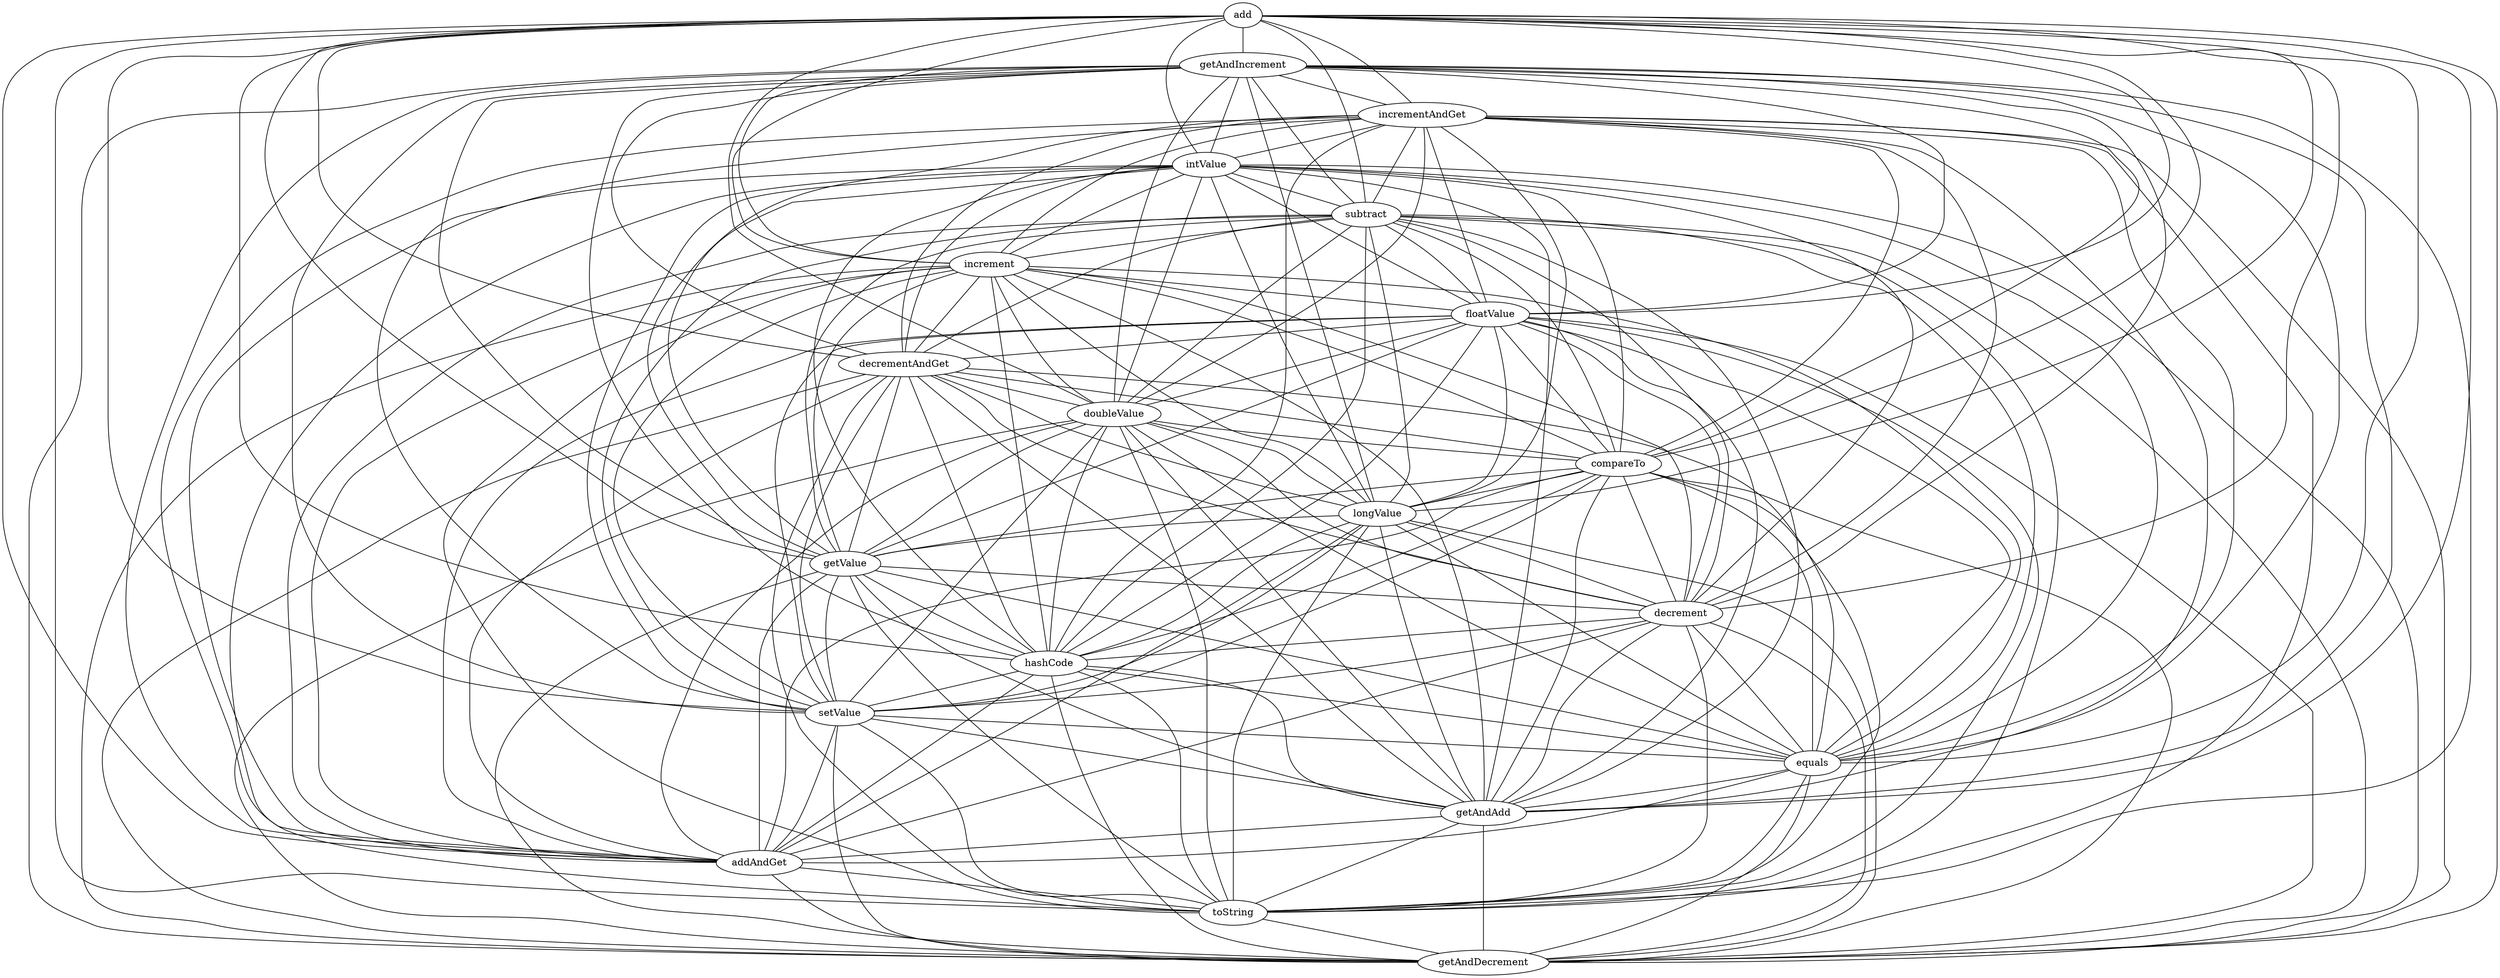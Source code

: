strict graph ip_map {
add--getAndIncrement;
add--incrementAndGet;
add--intValue;
add--subtract;
add--increment;
add--floatValue;
add--decrementAndGet;
add--doubleValue;
add--compareTo;
add--longValue;
add--getValue;
add--decrement;
add--hashCode;
add--setValue;
add--equals;
add--getAndAdd;
add--addAndGet;
add--toString;
add--getAndDecrement;
getAndIncrement--incrementAndGet;
getAndIncrement--intValue;
getAndIncrement--subtract;
getAndIncrement--increment;
getAndIncrement--floatValue;
getAndIncrement--decrementAndGet;
getAndIncrement--doubleValue;
getAndIncrement--compareTo;
getAndIncrement--longValue;
getAndIncrement--getValue;
getAndIncrement--decrement;
getAndIncrement--hashCode;
getAndIncrement--setValue;
getAndIncrement--equals;
getAndIncrement--getAndAdd;
getAndIncrement--addAndGet;
getAndIncrement--toString;
getAndIncrement--getAndDecrement;
incrementAndGet--intValue;
incrementAndGet--subtract;
incrementAndGet--increment;
incrementAndGet--floatValue;
incrementAndGet--decrementAndGet;
incrementAndGet--doubleValue;
incrementAndGet--compareTo;
incrementAndGet--longValue;
incrementAndGet--getValue;
incrementAndGet--decrement;
incrementAndGet--hashCode;
incrementAndGet--setValue;
incrementAndGet--equals;
incrementAndGet--getAndAdd;
incrementAndGet--addAndGet;
incrementAndGet--toString;
incrementAndGet--getAndDecrement;
intValue--subtract;
intValue--increment;
intValue--floatValue;
intValue--decrementAndGet;
intValue--doubleValue;
intValue--compareTo;
intValue--longValue;
intValue--getValue;
intValue--decrement;
intValue--hashCode;
intValue--setValue;
intValue--equals;
intValue--getAndAdd;
intValue--addAndGet;
intValue--toString;
intValue--getAndDecrement;
subtract--increment;
subtract--floatValue;
subtract--decrementAndGet;
subtract--doubleValue;
subtract--compareTo;
subtract--longValue;
subtract--getValue;
subtract--decrement;
subtract--hashCode;
subtract--setValue;
subtract--equals;
subtract--getAndAdd;
subtract--addAndGet;
subtract--toString;
subtract--getAndDecrement;
increment--floatValue;
increment--decrementAndGet;
increment--doubleValue;
increment--compareTo;
increment--longValue;
increment--getValue;
increment--decrement;
increment--hashCode;
increment--setValue;
increment--equals;
increment--getAndAdd;
increment--addAndGet;
increment--toString;
increment--getAndDecrement;
floatValue--decrementAndGet;
floatValue--doubleValue;
floatValue--compareTo;
floatValue--longValue;
floatValue--getValue;
floatValue--decrement;
floatValue--hashCode;
floatValue--setValue;
floatValue--equals;
floatValue--getAndAdd;
floatValue--addAndGet;
floatValue--toString;
floatValue--getAndDecrement;
decrementAndGet--getValue;
decrementAndGet--decrement;
decrementAndGet--hashCode;
decrementAndGet--setValue;
decrementAndGet--equals;
decrementAndGet--getAndAdd;
decrementAndGet--addAndGet;
decrementAndGet--toString;
decrementAndGet--doubleValue;
decrementAndGet--compareTo;
decrementAndGet--getAndDecrement;
decrementAndGet--longValue;
doubleValue--getValue;
doubleValue--decrement;
doubleValue--hashCode;
doubleValue--setValue;
doubleValue--equals;
doubleValue--getAndAdd;
doubleValue--addAndGet;
doubleValue--toString;
doubleValue--compareTo;
doubleValue--getAndDecrement;
doubleValue--longValue;
compareTo--getValue;
compareTo--decrement;
compareTo--hashCode;
compareTo--setValue;
compareTo--equals;
compareTo--getAndAdd;
compareTo--addAndGet;
compareTo--toString;
compareTo--getAndDecrement;
compareTo--longValue;
longValue--getValue;
longValue--decrement;
longValue--hashCode;
longValue--setValue;
longValue--equals;
longValue--getAndAdd;
longValue--addAndGet;
longValue--toString;
longValue--getAndDecrement;
getValue--decrement;
getValue--hashCode;
getValue--setValue;
getValue--equals;
getValue--getAndAdd;
getValue--addAndGet;
getValue--toString;
getValue--getAndDecrement;
decrement--hashCode;
decrement--setValue;
decrement--equals;
decrement--getAndAdd;
decrement--addAndGet;
decrement--toString;
decrement--getAndDecrement;
hashCode--setValue;
hashCode--equals;
hashCode--getAndAdd;
hashCode--addAndGet;
hashCode--toString;
hashCode--getAndDecrement;
setValue--equals;
setValue--getAndAdd;
setValue--addAndGet;
setValue--toString;
setValue--getAndDecrement;
equals--getAndAdd;
equals--addAndGet;
equals--toString;
equals--getAndDecrement;
getAndAdd--addAndGet;
getAndAdd--toString;
getAndAdd--getAndDecrement;
addAndGet--toString;
addAndGet--getAndDecrement;
toString--getAndDecrement;
}